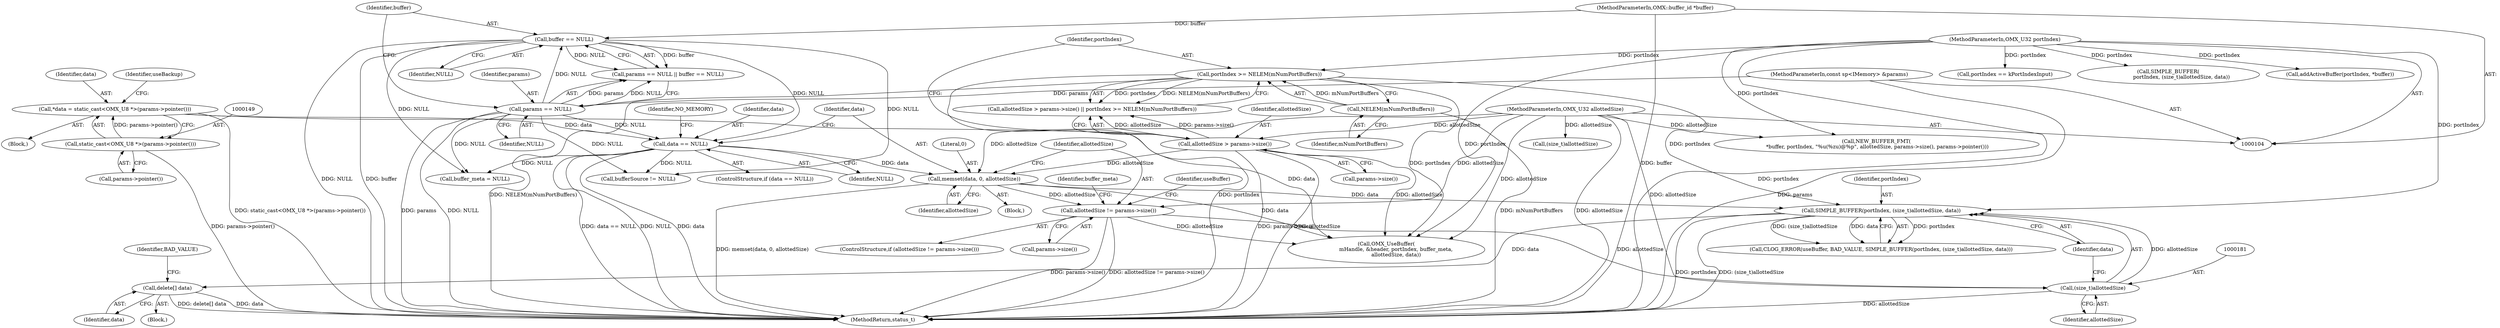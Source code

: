 digraph "0_Android_2c75e1c3b98e4e94f50c63e2b7694be5f948477c_1@API" {
"1000184" [label="(Call,delete[] data)"];
"1000178" [label="(Call,SIMPLE_BUFFER(portIndex, (size_t)allottedSize, data))"];
"1000129" [label="(Call,portIndex >= NELEM(mNumPortBuffers))"];
"1000105" [label="(MethodParameterIn,OMX_U32 portIndex)"];
"1000131" [label="(Call,NELEM(mNumPortBuffers))"];
"1000180" [label="(Call,(size_t)allottedSize)"];
"1000171" [label="(Call,allottedSize != params->size())"];
"1000166" [label="(Call,memset(data, 0, allottedSize))"];
"1000160" [label="(Call,data == NULL)"];
"1000146" [label="(Call,*data = static_cast<OMX_U8 *>(params->pointer()))"];
"1000148" [label="(Call,static_cast<OMX_U8 *>(params->pointer()))"];
"1000115" [label="(Call,buffer == NULL)"];
"1000107" [label="(MethodParameterIn,OMX::buffer_id *buffer)"];
"1000112" [label="(Call,params == NULL)"];
"1000106" [label="(MethodParameterIn,const sp<IMemory> &params)"];
"1000126" [label="(Call,allottedSize > params->size())"];
"1000108" [label="(MethodParameterIn,OMX_U32 allottedSize)"];
"1000180" [label="(Call,(size_t)allottedSize)"];
"1000114" [label="(Identifier,NULL)"];
"1000169" [label="(Identifier,allottedSize)"];
"1000166" [label="(Call,memset(data, 0, allottedSize))"];
"1000160" [label="(Call,data == NULL)"];
"1000148" [label="(Call,static_cast<OMX_U8 *>(params->pointer()))"];
"1000184" [label="(Call,delete[] data)"];
"1000179" [label="(Identifier,portIndex)"];
"1000146" [label="(Call,*data = static_cast<OMX_U8 *>(params->pointer()))"];
"1000167" [label="(Identifier,data)"];
"1000172" [label="(Identifier,allottedSize)"];
"1000226" [label="(Call,buffer_meta = NULL)"];
"1000113" [label="(Identifier,params)"];
"1000274" [label="(MethodReturn,status_t)"];
"1000125" [label="(Call,allottedSize > params->size() || portIndex >= NELEM(mNumPortBuffers))"];
"1000117" [label="(Identifier,NULL)"];
"1000107" [label="(MethodParameterIn,OMX::buffer_id *buffer)"];
"1000165" [label="(Identifier,NO_MEMORY)"];
"1000174" [label="(Block,)"];
"1000116" [label="(Identifier,buffer)"];
"1000178" [label="(Call,SIMPLE_BUFFER(portIndex, (size_t)allottedSize, data))"];
"1000161" [label="(Identifier,data)"];
"1000246" [label="(Call,addActiveBuffer(portIndex, *buffer))"];
"1000132" [label="(Identifier,mNumPortBuffers)"];
"1000127" [label="(Identifier,allottedSize)"];
"1000115" [label="(Call,buffer == NULL)"];
"1000111" [label="(Call,params == NULL || buffer == NULL)"];
"1000189" [label="(Identifier,buffer_meta)"];
"1000187" [label="(Identifier,BAD_VALUE)"];
"1000131" [label="(Call,NELEM(mNumPortBuffers))"];
"1000220" [label="(Call,(size_t)allottedSize)"];
"1000112" [label="(Call,params == NULL)"];
"1000159" [label="(ControlStructure,if (data == NULL))"];
"1000147" [label="(Identifier,data)"];
"1000152" [label="(Identifier,useBackup)"];
"1000185" [label="(Identifier,data)"];
"1000175" [label="(Call,CLOG_ERROR(useBuffer, BAD_VALUE, SIMPLE_BUFFER(portIndex, (size_t)allottedSize, data)))"];
"1000170" [label="(ControlStructure,if (allottedSize != params->size()))"];
"1000176" [label="(Identifier,useBuffer)"];
"1000173" [label="(Call,params->size())"];
"1000150" [label="(Call,params->pointer())"];
"1000264" [label="(Call,NEW_BUFFER_FMT(\n *buffer, portIndex, \"%u(%zu)@%p\", allottedSize, params->size(), params->pointer()))"];
"1000256" [label="(Call,portIndex == kPortIndexInput)"];
"1000108" [label="(MethodParameterIn,OMX_U32 allottedSize)"];
"1000253" [label="(Call,bufferSource != NULL)"];
"1000182" [label="(Identifier,allottedSize)"];
"1000202" [label="(Call,OMX_UseBuffer(\n            mHandle, &header, portIndex, buffer_meta,\n            allottedSize, data))"];
"1000153" [label="(Block,)"];
"1000171" [label="(Call,allottedSize != params->size())"];
"1000218" [label="(Call,SIMPLE_BUFFER(\n                portIndex, (size_t)allottedSize, data))"];
"1000129" [label="(Call,portIndex >= NELEM(mNumPortBuffers))"];
"1000183" [label="(Identifier,data)"];
"1000168" [label="(Literal,0)"];
"1000162" [label="(Identifier,NULL)"];
"1000126" [label="(Call,allottedSize > params->size())"];
"1000105" [label="(MethodParameterIn,OMX_U32 portIndex)"];
"1000109" [label="(Block,)"];
"1000130" [label="(Identifier,portIndex)"];
"1000128" [label="(Call,params->size())"];
"1000106" [label="(MethodParameterIn,const sp<IMemory> &params)"];
"1000184" -> "1000174"  [label="AST: "];
"1000184" -> "1000185"  [label="CFG: "];
"1000185" -> "1000184"  [label="AST: "];
"1000187" -> "1000184"  [label="CFG: "];
"1000184" -> "1000274"  [label="DDG: data"];
"1000184" -> "1000274"  [label="DDG: delete[] data"];
"1000178" -> "1000184"  [label="DDG: data"];
"1000178" -> "1000175"  [label="AST: "];
"1000178" -> "1000183"  [label="CFG: "];
"1000179" -> "1000178"  [label="AST: "];
"1000180" -> "1000178"  [label="AST: "];
"1000183" -> "1000178"  [label="AST: "];
"1000175" -> "1000178"  [label="CFG: "];
"1000178" -> "1000274"  [label="DDG: portIndex"];
"1000178" -> "1000274"  [label="DDG: (size_t)allottedSize"];
"1000178" -> "1000175"  [label="DDG: portIndex"];
"1000178" -> "1000175"  [label="DDG: (size_t)allottedSize"];
"1000178" -> "1000175"  [label="DDG: data"];
"1000129" -> "1000178"  [label="DDG: portIndex"];
"1000105" -> "1000178"  [label="DDG: portIndex"];
"1000180" -> "1000178"  [label="DDG: allottedSize"];
"1000166" -> "1000178"  [label="DDG: data"];
"1000129" -> "1000125"  [label="AST: "];
"1000129" -> "1000131"  [label="CFG: "];
"1000130" -> "1000129"  [label="AST: "];
"1000131" -> "1000129"  [label="AST: "];
"1000125" -> "1000129"  [label="CFG: "];
"1000129" -> "1000274"  [label="DDG: portIndex"];
"1000129" -> "1000274"  [label="DDG: NELEM(mNumPortBuffers)"];
"1000129" -> "1000125"  [label="DDG: portIndex"];
"1000129" -> "1000125"  [label="DDG: NELEM(mNumPortBuffers)"];
"1000105" -> "1000129"  [label="DDG: portIndex"];
"1000131" -> "1000129"  [label="DDG: mNumPortBuffers"];
"1000129" -> "1000202"  [label="DDG: portIndex"];
"1000105" -> "1000104"  [label="AST: "];
"1000105" -> "1000274"  [label="DDG: portIndex"];
"1000105" -> "1000202"  [label="DDG: portIndex"];
"1000105" -> "1000218"  [label="DDG: portIndex"];
"1000105" -> "1000246"  [label="DDG: portIndex"];
"1000105" -> "1000256"  [label="DDG: portIndex"];
"1000105" -> "1000264"  [label="DDG: portIndex"];
"1000131" -> "1000132"  [label="CFG: "];
"1000132" -> "1000131"  [label="AST: "];
"1000131" -> "1000274"  [label="DDG: mNumPortBuffers"];
"1000180" -> "1000182"  [label="CFG: "];
"1000181" -> "1000180"  [label="AST: "];
"1000182" -> "1000180"  [label="AST: "];
"1000183" -> "1000180"  [label="CFG: "];
"1000180" -> "1000274"  [label="DDG: allottedSize"];
"1000171" -> "1000180"  [label="DDG: allottedSize"];
"1000108" -> "1000180"  [label="DDG: allottedSize"];
"1000171" -> "1000170"  [label="AST: "];
"1000171" -> "1000173"  [label="CFG: "];
"1000172" -> "1000171"  [label="AST: "];
"1000173" -> "1000171"  [label="AST: "];
"1000176" -> "1000171"  [label="CFG: "];
"1000189" -> "1000171"  [label="CFG: "];
"1000171" -> "1000274"  [label="DDG: params->size()"];
"1000171" -> "1000274"  [label="DDG: allottedSize != params->size()"];
"1000166" -> "1000171"  [label="DDG: allottedSize"];
"1000108" -> "1000171"  [label="DDG: allottedSize"];
"1000171" -> "1000202"  [label="DDG: allottedSize"];
"1000166" -> "1000153"  [label="AST: "];
"1000166" -> "1000169"  [label="CFG: "];
"1000167" -> "1000166"  [label="AST: "];
"1000168" -> "1000166"  [label="AST: "];
"1000169" -> "1000166"  [label="AST: "];
"1000172" -> "1000166"  [label="CFG: "];
"1000166" -> "1000274"  [label="DDG: memset(data, 0, allottedSize)"];
"1000160" -> "1000166"  [label="DDG: data"];
"1000126" -> "1000166"  [label="DDG: allottedSize"];
"1000108" -> "1000166"  [label="DDG: allottedSize"];
"1000166" -> "1000202"  [label="DDG: data"];
"1000160" -> "1000159"  [label="AST: "];
"1000160" -> "1000162"  [label="CFG: "];
"1000161" -> "1000160"  [label="AST: "];
"1000162" -> "1000160"  [label="AST: "];
"1000165" -> "1000160"  [label="CFG: "];
"1000167" -> "1000160"  [label="CFG: "];
"1000160" -> "1000274"  [label="DDG: data == NULL"];
"1000160" -> "1000274"  [label="DDG: NULL"];
"1000160" -> "1000274"  [label="DDG: data"];
"1000146" -> "1000160"  [label="DDG: data"];
"1000115" -> "1000160"  [label="DDG: NULL"];
"1000112" -> "1000160"  [label="DDG: NULL"];
"1000160" -> "1000226"  [label="DDG: NULL"];
"1000160" -> "1000253"  [label="DDG: NULL"];
"1000146" -> "1000109"  [label="AST: "];
"1000146" -> "1000148"  [label="CFG: "];
"1000147" -> "1000146"  [label="AST: "];
"1000148" -> "1000146"  [label="AST: "];
"1000152" -> "1000146"  [label="CFG: "];
"1000146" -> "1000274"  [label="DDG: static_cast<OMX_U8 *>(params->pointer())"];
"1000148" -> "1000146"  [label="DDG: params->pointer()"];
"1000146" -> "1000202"  [label="DDG: data"];
"1000148" -> "1000150"  [label="CFG: "];
"1000149" -> "1000148"  [label="AST: "];
"1000150" -> "1000148"  [label="AST: "];
"1000148" -> "1000274"  [label="DDG: params->pointer()"];
"1000115" -> "1000111"  [label="AST: "];
"1000115" -> "1000117"  [label="CFG: "];
"1000116" -> "1000115"  [label="AST: "];
"1000117" -> "1000115"  [label="AST: "];
"1000111" -> "1000115"  [label="CFG: "];
"1000115" -> "1000274"  [label="DDG: NULL"];
"1000115" -> "1000274"  [label="DDG: buffer"];
"1000115" -> "1000111"  [label="DDG: buffer"];
"1000115" -> "1000111"  [label="DDG: NULL"];
"1000107" -> "1000115"  [label="DDG: buffer"];
"1000112" -> "1000115"  [label="DDG: NULL"];
"1000115" -> "1000226"  [label="DDG: NULL"];
"1000115" -> "1000253"  [label="DDG: NULL"];
"1000107" -> "1000104"  [label="AST: "];
"1000107" -> "1000274"  [label="DDG: buffer"];
"1000112" -> "1000111"  [label="AST: "];
"1000112" -> "1000114"  [label="CFG: "];
"1000113" -> "1000112"  [label="AST: "];
"1000114" -> "1000112"  [label="AST: "];
"1000116" -> "1000112"  [label="CFG: "];
"1000111" -> "1000112"  [label="CFG: "];
"1000112" -> "1000274"  [label="DDG: NULL"];
"1000112" -> "1000274"  [label="DDG: params"];
"1000112" -> "1000111"  [label="DDG: params"];
"1000112" -> "1000111"  [label="DDG: NULL"];
"1000106" -> "1000112"  [label="DDG: params"];
"1000112" -> "1000226"  [label="DDG: NULL"];
"1000112" -> "1000253"  [label="DDG: NULL"];
"1000106" -> "1000104"  [label="AST: "];
"1000106" -> "1000274"  [label="DDG: params"];
"1000126" -> "1000125"  [label="AST: "];
"1000126" -> "1000128"  [label="CFG: "];
"1000127" -> "1000126"  [label="AST: "];
"1000128" -> "1000126"  [label="AST: "];
"1000130" -> "1000126"  [label="CFG: "];
"1000125" -> "1000126"  [label="CFG: "];
"1000126" -> "1000274"  [label="DDG: allottedSize"];
"1000126" -> "1000274"  [label="DDG: params->size()"];
"1000126" -> "1000125"  [label="DDG: allottedSize"];
"1000126" -> "1000125"  [label="DDG: params->size()"];
"1000108" -> "1000126"  [label="DDG: allottedSize"];
"1000126" -> "1000202"  [label="DDG: allottedSize"];
"1000108" -> "1000104"  [label="AST: "];
"1000108" -> "1000274"  [label="DDG: allottedSize"];
"1000108" -> "1000202"  [label="DDG: allottedSize"];
"1000108" -> "1000220"  [label="DDG: allottedSize"];
"1000108" -> "1000264"  [label="DDG: allottedSize"];
}
